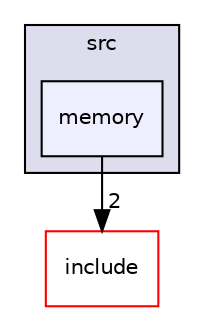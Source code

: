 digraph "memory" {
  compound=true
  node [ fontsize="10", fontname="Helvetica"];
  edge [ labelfontsize="10", labelfontname="Helvetica"];
  subgraph clusterdir_68267d1309a1af8e8297ef4c3efbcdba {
    graph [ bgcolor="#ddddee", pencolor="black", label="src" fontname="Helvetica", fontsize="10", URL="dir_68267d1309a1af8e8297ef4c3efbcdba.html"]
  dir_94d7edf6f8f3d9af5fd63c44172da41c [shape=box, label="memory", style="filled", fillcolor="#eeeeff", pencolor="black", URL="dir_94d7edf6f8f3d9af5fd63c44172da41c.html"];
  }
  dir_d44c64559bbebec7f509842c48db8b23 [shape=box label="include" fillcolor="white" style="filled" color="red" URL="dir_d44c64559bbebec7f509842c48db8b23.html"];
  dir_94d7edf6f8f3d9af5fd63c44172da41c->dir_d44c64559bbebec7f509842c48db8b23 [headlabel="2", labeldistance=1.5 headhref="dir_000014_000009.html"];
}
